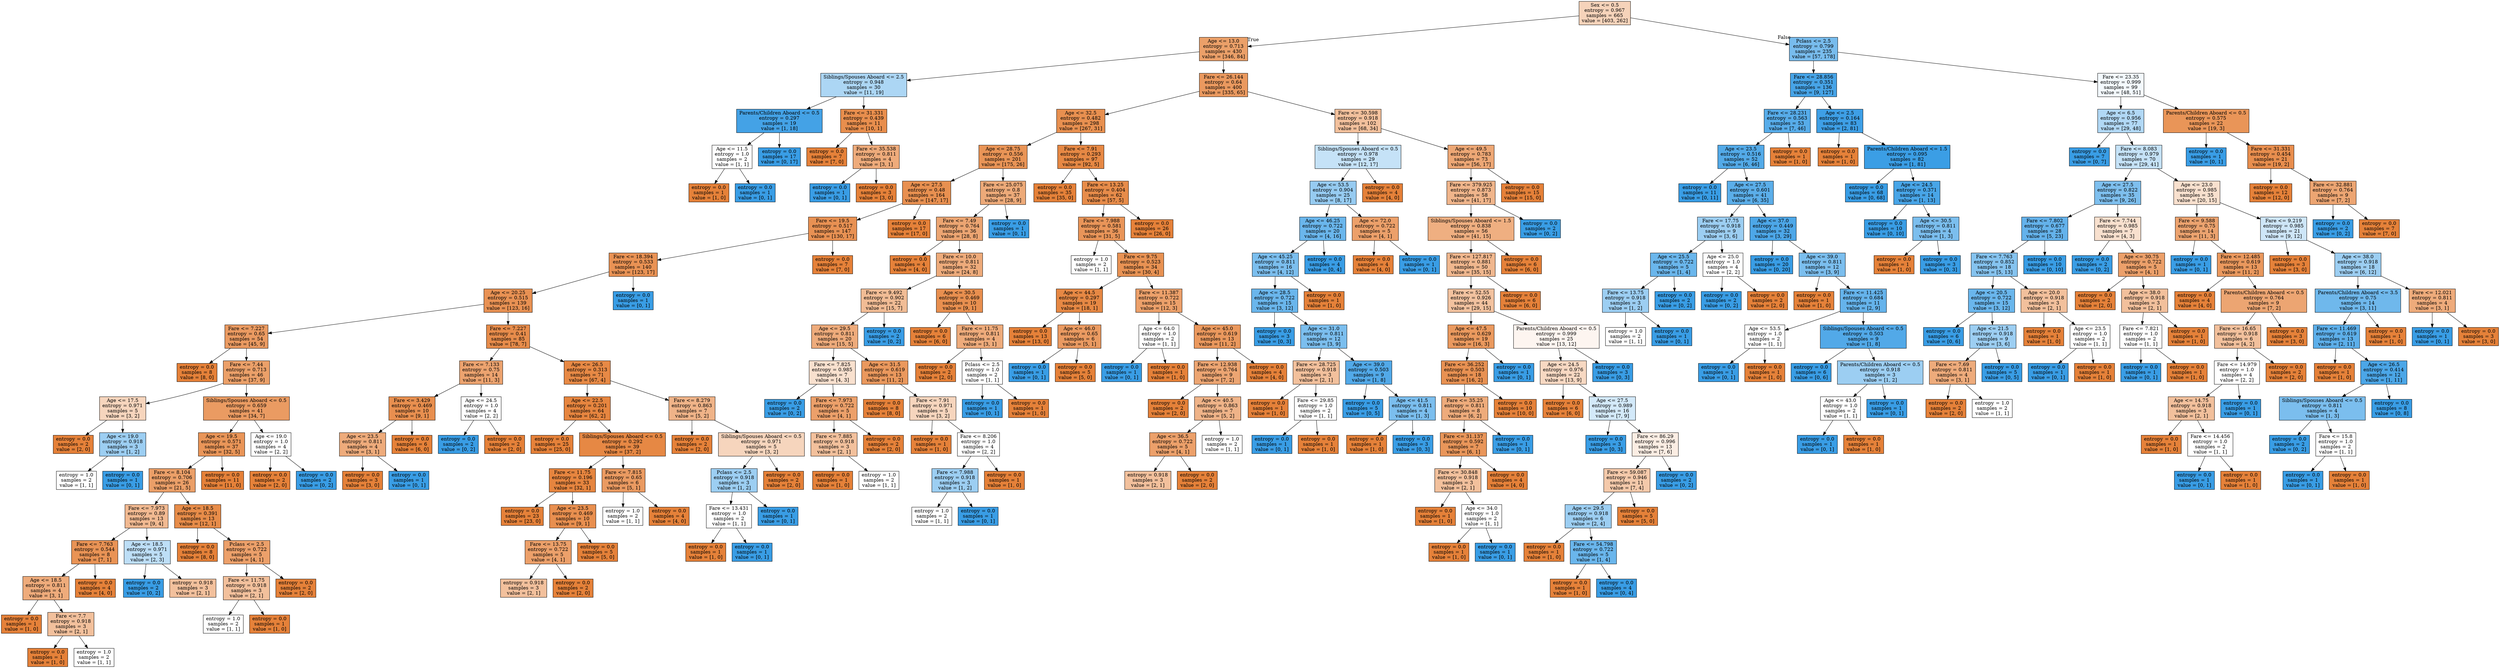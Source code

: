 digraph Tree {
node [shape=box, style="filled", color="black"] ;
0 [label="Sex <= 0.5\nentropy = 0.967\nsamples = 665\nvalue = [403, 262]", fillcolor="#f6d3ba"] ;
1 [label="Age <= 13.0\nentropy = 0.713\nsamples = 430\nvalue = [346, 84]", fillcolor="#eba069"] ;
0 -> 1 [labeldistance=2.5, labelangle=45, headlabel="True"] ;
2 [label="Siblings/Spouses Aboard <= 2.5\nentropy = 0.948\nsamples = 30\nvalue = [11, 19]", fillcolor="#acd6f4"] ;
1 -> 2 ;
3 [label="Parents/Children Aboard <= 0.5\nentropy = 0.297\nsamples = 19\nvalue = [1, 18]", fillcolor="#44a2e6"] ;
2 -> 3 ;
4 [label="Age <= 11.5\nentropy = 1.0\nsamples = 2\nvalue = [1, 1]", fillcolor="#ffffff"] ;
3 -> 4 ;
5 [label="entropy = 0.0\nsamples = 1\nvalue = [1, 0]", fillcolor="#e58139"] ;
4 -> 5 ;
6 [label="entropy = 0.0\nsamples = 1\nvalue = [0, 1]", fillcolor="#399de5"] ;
4 -> 6 ;
7 [label="entropy = 0.0\nsamples = 17\nvalue = [0, 17]", fillcolor="#399de5"] ;
3 -> 7 ;
8 [label="Fare <= 31.331\nentropy = 0.439\nsamples = 11\nvalue = [10, 1]", fillcolor="#e88e4d"] ;
2 -> 8 ;
9 [label="entropy = 0.0\nsamples = 7\nvalue = [7, 0]", fillcolor="#e58139"] ;
8 -> 9 ;
10 [label="Fare <= 35.538\nentropy = 0.811\nsamples = 4\nvalue = [3, 1]", fillcolor="#eeab7b"] ;
8 -> 10 ;
11 [label="entropy = 0.0\nsamples = 1\nvalue = [0, 1]", fillcolor="#399de5"] ;
10 -> 11 ;
12 [label="entropy = 0.0\nsamples = 3\nvalue = [3, 0]", fillcolor="#e58139"] ;
10 -> 12 ;
13 [label="Fare <= 26.144\nentropy = 0.64\nsamples = 400\nvalue = [335, 65]", fillcolor="#ea995f"] ;
1 -> 13 ;
14 [label="Age <= 32.5\nentropy = 0.482\nsamples = 298\nvalue = [267, 31]", fillcolor="#e89050"] ;
13 -> 14 ;
15 [label="Age <= 28.75\nentropy = 0.556\nsamples = 201\nvalue = [175, 26]", fillcolor="#e99456"] ;
14 -> 15 ;
16 [label="Age <= 27.5\nentropy = 0.48\nsamples = 164\nvalue = [147, 17]", fillcolor="#e89050"] ;
15 -> 16 ;
17 [label="Fare <= 19.5\nentropy = 0.517\nsamples = 147\nvalue = [130, 17]", fillcolor="#e89153"] ;
16 -> 17 ;
18 [label="Fare <= 18.394\nentropy = 0.533\nsamples = 140\nvalue = [123, 17]", fillcolor="#e99254"] ;
17 -> 18 ;
19 [label="Age <= 20.25\nentropy = 0.515\nsamples = 139\nvalue = [123, 16]", fillcolor="#e89153"] ;
18 -> 19 ;
20 [label="Fare <= 7.227\nentropy = 0.65\nsamples = 54\nvalue = [45, 9]", fillcolor="#ea9a61"] ;
19 -> 20 ;
21 [label="entropy = 0.0\nsamples = 8\nvalue = [8, 0]", fillcolor="#e58139"] ;
20 -> 21 ;
22 [label="Fare <= 7.44\nentropy = 0.713\nsamples = 46\nvalue = [37, 9]", fillcolor="#eba069"] ;
20 -> 22 ;
23 [label="Age <= 17.5\nentropy = 0.971\nsamples = 5\nvalue = [3, 2]", fillcolor="#f6d5bd"] ;
22 -> 23 ;
24 [label="entropy = 0.0\nsamples = 2\nvalue = [2, 0]", fillcolor="#e58139"] ;
23 -> 24 ;
25 [label="Age <= 19.0\nentropy = 0.918\nsamples = 3\nvalue = [1, 2]", fillcolor="#9ccef2"] ;
23 -> 25 ;
26 [label="entropy = 1.0\nsamples = 2\nvalue = [1, 1]", fillcolor="#ffffff"] ;
25 -> 26 ;
27 [label="entropy = 0.0\nsamples = 1\nvalue = [0, 1]", fillcolor="#399de5"] ;
25 -> 27 ;
28 [label="Siblings/Spouses Aboard <= 0.5\nentropy = 0.659\nsamples = 41\nvalue = [34, 7]", fillcolor="#ea9b62"] ;
22 -> 28 ;
29 [label="Age <= 19.5\nentropy = 0.571\nsamples = 37\nvalue = [32, 5]", fillcolor="#e99558"] ;
28 -> 29 ;
30 [label="Fare <= 8.104\nentropy = 0.706\nsamples = 26\nvalue = [21, 5]", fillcolor="#eb9f68"] ;
29 -> 30 ;
31 [label="Fare <= 7.973\nentropy = 0.89\nsamples = 13\nvalue = [9, 4]", fillcolor="#f1b991"] ;
30 -> 31 ;
32 [label="Fare <= 7.763\nentropy = 0.544\nsamples = 8\nvalue = [7, 1]", fillcolor="#e99355"] ;
31 -> 32 ;
33 [label="Age <= 18.5\nentropy = 0.811\nsamples = 4\nvalue = [3, 1]", fillcolor="#eeab7b"] ;
32 -> 33 ;
34 [label="entropy = 0.0\nsamples = 1\nvalue = [1, 0]", fillcolor="#e58139"] ;
33 -> 34 ;
35 [label="Fare <= 7.7\nentropy = 0.918\nsamples = 3\nvalue = [2, 1]", fillcolor="#f2c09c"] ;
33 -> 35 ;
36 [label="entropy = 0.0\nsamples = 1\nvalue = [1, 0]", fillcolor="#e58139"] ;
35 -> 36 ;
37 [label="entropy = 1.0\nsamples = 2\nvalue = [1, 1]", fillcolor="#ffffff"] ;
35 -> 37 ;
38 [label="entropy = 0.0\nsamples = 4\nvalue = [4, 0]", fillcolor="#e58139"] ;
32 -> 38 ;
39 [label="Age <= 18.5\nentropy = 0.971\nsamples = 5\nvalue = [2, 3]", fillcolor="#bddef6"] ;
31 -> 39 ;
40 [label="entropy = 0.0\nsamples = 2\nvalue = [0, 2]", fillcolor="#399de5"] ;
39 -> 40 ;
41 [label="entropy = 0.918\nsamples = 3\nvalue = [2, 1]", fillcolor="#f2c09c"] ;
39 -> 41 ;
42 [label="Age <= 18.5\nentropy = 0.391\nsamples = 13\nvalue = [12, 1]", fillcolor="#e78c49"] ;
30 -> 42 ;
43 [label="entropy = 0.0\nsamples = 8\nvalue = [8, 0]", fillcolor="#e58139"] ;
42 -> 43 ;
44 [label="Pclass <= 2.5\nentropy = 0.722\nsamples = 5\nvalue = [4, 1]", fillcolor="#eca06a"] ;
42 -> 44 ;
45 [label="Fare <= 11.75\nentropy = 0.918\nsamples = 3\nvalue = [2, 1]", fillcolor="#f2c09c"] ;
44 -> 45 ;
46 [label="entropy = 1.0\nsamples = 2\nvalue = [1, 1]", fillcolor="#ffffff"] ;
45 -> 46 ;
47 [label="entropy = 0.0\nsamples = 1\nvalue = [1, 0]", fillcolor="#e58139"] ;
45 -> 47 ;
48 [label="entropy = 0.0\nsamples = 2\nvalue = [2, 0]", fillcolor="#e58139"] ;
44 -> 48 ;
49 [label="entropy = 0.0\nsamples = 11\nvalue = [11, 0]", fillcolor="#e58139"] ;
29 -> 49 ;
50 [label="Age <= 19.0\nentropy = 1.0\nsamples = 4\nvalue = [2, 2]", fillcolor="#ffffff"] ;
28 -> 50 ;
51 [label="entropy = 0.0\nsamples = 2\nvalue = [2, 0]", fillcolor="#e58139"] ;
50 -> 51 ;
52 [label="entropy = 0.0\nsamples = 2\nvalue = [0, 2]", fillcolor="#399de5"] ;
50 -> 52 ;
53 [label="Fare <= 7.227\nentropy = 0.41\nsamples = 85\nvalue = [78, 7]", fillcolor="#e78c4b"] ;
19 -> 53 ;
54 [label="Fare <= 7.133\nentropy = 0.75\nsamples = 14\nvalue = [11, 3]", fillcolor="#eca36f"] ;
53 -> 54 ;
55 [label="Fare <= 3.429\nentropy = 0.469\nsamples = 10\nvalue = [9, 1]", fillcolor="#e88f4f"] ;
54 -> 55 ;
56 [label="Age <= 23.5\nentropy = 0.811\nsamples = 4\nvalue = [3, 1]", fillcolor="#eeab7b"] ;
55 -> 56 ;
57 [label="entropy = 0.0\nsamples = 3\nvalue = [3, 0]", fillcolor="#e58139"] ;
56 -> 57 ;
58 [label="entropy = 0.0\nsamples = 1\nvalue = [0, 1]", fillcolor="#399de5"] ;
56 -> 58 ;
59 [label="entropy = 0.0\nsamples = 6\nvalue = [6, 0]", fillcolor="#e58139"] ;
55 -> 59 ;
60 [label="Age <= 24.5\nentropy = 1.0\nsamples = 4\nvalue = [2, 2]", fillcolor="#ffffff"] ;
54 -> 60 ;
61 [label="entropy = 0.0\nsamples = 2\nvalue = [0, 2]", fillcolor="#399de5"] ;
60 -> 61 ;
62 [label="entropy = 0.0\nsamples = 2\nvalue = [2, 0]", fillcolor="#e58139"] ;
60 -> 62 ;
63 [label="Age <= 26.5\nentropy = 0.313\nsamples = 71\nvalue = [67, 4]", fillcolor="#e78945"] ;
53 -> 63 ;
64 [label="Age <= 22.5\nentropy = 0.201\nsamples = 64\nvalue = [62, 2]", fillcolor="#e6853f"] ;
63 -> 64 ;
65 [label="entropy = 0.0\nsamples = 25\nvalue = [25, 0]", fillcolor="#e58139"] ;
64 -> 65 ;
66 [label="Siblings/Spouses Aboard <= 0.5\nentropy = 0.292\nsamples = 39\nvalue = [37, 2]", fillcolor="#e68844"] ;
64 -> 66 ;
67 [label="Fare <= 11.75\nentropy = 0.196\nsamples = 33\nvalue = [32, 1]", fillcolor="#e6853f"] ;
66 -> 67 ;
68 [label="entropy = 0.0\nsamples = 23\nvalue = [23, 0]", fillcolor="#e58139"] ;
67 -> 68 ;
69 [label="Age <= 23.5\nentropy = 0.469\nsamples = 10\nvalue = [9, 1]", fillcolor="#e88f4f"] ;
67 -> 69 ;
70 [label="Fare <= 13.75\nentropy = 0.722\nsamples = 5\nvalue = [4, 1]", fillcolor="#eca06a"] ;
69 -> 70 ;
71 [label="entropy = 0.918\nsamples = 3\nvalue = [2, 1]", fillcolor="#f2c09c"] ;
70 -> 71 ;
72 [label="entropy = 0.0\nsamples = 2\nvalue = [2, 0]", fillcolor="#e58139"] ;
70 -> 72 ;
73 [label="entropy = 0.0\nsamples = 5\nvalue = [5, 0]", fillcolor="#e58139"] ;
69 -> 73 ;
74 [label="Fare <= 7.815\nentropy = 0.65\nsamples = 6\nvalue = [5, 1]", fillcolor="#ea9a61"] ;
66 -> 74 ;
75 [label="entropy = 1.0\nsamples = 2\nvalue = [1, 1]", fillcolor="#ffffff"] ;
74 -> 75 ;
76 [label="entropy = 0.0\nsamples = 4\nvalue = [4, 0]", fillcolor="#e58139"] ;
74 -> 76 ;
77 [label="Fare <= 8.279\nentropy = 0.863\nsamples = 7\nvalue = [5, 2]", fillcolor="#efb388"] ;
63 -> 77 ;
78 [label="entropy = 0.0\nsamples = 2\nvalue = [2, 0]", fillcolor="#e58139"] ;
77 -> 78 ;
79 [label="Siblings/Spouses Aboard <= 0.5\nentropy = 0.971\nsamples = 5\nvalue = [3, 2]", fillcolor="#f6d5bd"] ;
77 -> 79 ;
80 [label="Pclass <= 2.5\nentropy = 0.918\nsamples = 3\nvalue = [1, 2]", fillcolor="#9ccef2"] ;
79 -> 80 ;
81 [label="Fare <= 13.431\nentropy = 1.0\nsamples = 2\nvalue = [1, 1]", fillcolor="#ffffff"] ;
80 -> 81 ;
82 [label="entropy = 0.0\nsamples = 1\nvalue = [1, 0]", fillcolor="#e58139"] ;
81 -> 82 ;
83 [label="entropy = 0.0\nsamples = 1\nvalue = [0, 1]", fillcolor="#399de5"] ;
81 -> 83 ;
84 [label="entropy = 0.0\nsamples = 1\nvalue = [0, 1]", fillcolor="#399de5"] ;
80 -> 84 ;
85 [label="entropy = 0.0\nsamples = 2\nvalue = [2, 0]", fillcolor="#e58139"] ;
79 -> 85 ;
86 [label="entropy = 0.0\nsamples = 1\nvalue = [0, 1]", fillcolor="#399de5"] ;
18 -> 86 ;
87 [label="entropy = 0.0\nsamples = 7\nvalue = [7, 0]", fillcolor="#e58139"] ;
17 -> 87 ;
88 [label="entropy = 0.0\nsamples = 17\nvalue = [17, 0]", fillcolor="#e58139"] ;
16 -> 88 ;
89 [label="Fare <= 25.075\nentropy = 0.8\nsamples = 37\nvalue = [28, 9]", fillcolor="#edaa79"] ;
15 -> 89 ;
90 [label="Fare <= 7.49\nentropy = 0.764\nsamples = 36\nvalue = [28, 8]", fillcolor="#eca572"] ;
89 -> 90 ;
91 [label="entropy = 0.0\nsamples = 4\nvalue = [4, 0]", fillcolor="#e58139"] ;
90 -> 91 ;
92 [label="Fare <= 10.0\nentropy = 0.811\nsamples = 32\nvalue = [24, 8]", fillcolor="#eeab7b"] ;
90 -> 92 ;
93 [label="Fare <= 9.492\nentropy = 0.902\nsamples = 22\nvalue = [15, 7]", fillcolor="#f1bc95"] ;
92 -> 93 ;
94 [label="Age <= 29.5\nentropy = 0.811\nsamples = 20\nvalue = [15, 5]", fillcolor="#eeab7b"] ;
93 -> 94 ;
95 [label="Fare <= 7.825\nentropy = 0.985\nsamples = 7\nvalue = [4, 3]", fillcolor="#f8e0ce"] ;
94 -> 95 ;
96 [label="entropy = 0.0\nsamples = 2\nvalue = [0, 2]", fillcolor="#399de5"] ;
95 -> 96 ;
97 [label="Fare <= 7.973\nentropy = 0.722\nsamples = 5\nvalue = [4, 1]", fillcolor="#eca06a"] ;
95 -> 97 ;
98 [label="Fare <= 7.885\nentropy = 0.918\nsamples = 3\nvalue = [2, 1]", fillcolor="#f2c09c"] ;
97 -> 98 ;
99 [label="entropy = 0.0\nsamples = 1\nvalue = [1, 0]", fillcolor="#e58139"] ;
98 -> 99 ;
100 [label="entropy = 1.0\nsamples = 2\nvalue = [1, 1]", fillcolor="#ffffff"] ;
98 -> 100 ;
101 [label="entropy = 0.0\nsamples = 2\nvalue = [2, 0]", fillcolor="#e58139"] ;
97 -> 101 ;
102 [label="Age <= 31.5\nentropy = 0.619\nsamples = 13\nvalue = [11, 2]", fillcolor="#ea985d"] ;
94 -> 102 ;
103 [label="entropy = 0.0\nsamples = 8\nvalue = [8, 0]", fillcolor="#e58139"] ;
102 -> 103 ;
104 [label="Fare <= 7.91\nentropy = 0.971\nsamples = 5\nvalue = [3, 2]", fillcolor="#f6d5bd"] ;
102 -> 104 ;
105 [label="entropy = 0.0\nsamples = 1\nvalue = [1, 0]", fillcolor="#e58139"] ;
104 -> 105 ;
106 [label="Fare <= 8.206\nentropy = 1.0\nsamples = 4\nvalue = [2, 2]", fillcolor="#ffffff"] ;
104 -> 106 ;
107 [label="Fare <= 7.988\nentropy = 0.918\nsamples = 3\nvalue = [1, 2]", fillcolor="#9ccef2"] ;
106 -> 107 ;
108 [label="entropy = 1.0\nsamples = 2\nvalue = [1, 1]", fillcolor="#ffffff"] ;
107 -> 108 ;
109 [label="entropy = 0.0\nsamples = 1\nvalue = [0, 1]", fillcolor="#399de5"] ;
107 -> 109 ;
110 [label="entropy = 0.0\nsamples = 1\nvalue = [1, 0]", fillcolor="#e58139"] ;
106 -> 110 ;
111 [label="entropy = 0.0\nsamples = 2\nvalue = [0, 2]", fillcolor="#399de5"] ;
93 -> 111 ;
112 [label="Age <= 30.5\nentropy = 0.469\nsamples = 10\nvalue = [9, 1]", fillcolor="#e88f4f"] ;
92 -> 112 ;
113 [label="entropy = 0.0\nsamples = 6\nvalue = [6, 0]", fillcolor="#e58139"] ;
112 -> 113 ;
114 [label="Fare <= 11.75\nentropy = 0.811\nsamples = 4\nvalue = [3, 1]", fillcolor="#eeab7b"] ;
112 -> 114 ;
115 [label="entropy = 0.0\nsamples = 2\nvalue = [2, 0]", fillcolor="#e58139"] ;
114 -> 115 ;
116 [label="Pclass <= 2.5\nentropy = 1.0\nsamples = 2\nvalue = [1, 1]", fillcolor="#ffffff"] ;
114 -> 116 ;
117 [label="entropy = 0.0\nsamples = 1\nvalue = [0, 1]", fillcolor="#399de5"] ;
116 -> 117 ;
118 [label="entropy = 0.0\nsamples = 1\nvalue = [1, 0]", fillcolor="#e58139"] ;
116 -> 118 ;
119 [label="entropy = 0.0\nsamples = 1\nvalue = [0, 1]", fillcolor="#399de5"] ;
89 -> 119 ;
120 [label="Fare <= 7.91\nentropy = 0.293\nsamples = 97\nvalue = [92, 5]", fillcolor="#e68844"] ;
14 -> 120 ;
121 [label="entropy = 0.0\nsamples = 35\nvalue = [35, 0]", fillcolor="#e58139"] ;
120 -> 121 ;
122 [label="Fare <= 13.25\nentropy = 0.404\nsamples = 62\nvalue = [57, 5]", fillcolor="#e78c4a"] ;
120 -> 122 ;
123 [label="Fare <= 7.988\nentropy = 0.581\nsamples = 36\nvalue = [31, 5]", fillcolor="#e99559"] ;
122 -> 123 ;
124 [label="entropy = 1.0\nsamples = 2\nvalue = [1, 1]", fillcolor="#ffffff"] ;
123 -> 124 ;
125 [label="Fare <= 9.75\nentropy = 0.523\nsamples = 34\nvalue = [30, 4]", fillcolor="#e89253"] ;
123 -> 125 ;
126 [label="Age <= 44.5\nentropy = 0.297\nsamples = 19\nvalue = [18, 1]", fillcolor="#e68844"] ;
125 -> 126 ;
127 [label="entropy = 0.0\nsamples = 13\nvalue = [13, 0]", fillcolor="#e58139"] ;
126 -> 127 ;
128 [label="Age <= 46.0\nentropy = 0.65\nsamples = 6\nvalue = [5, 1]", fillcolor="#ea9a61"] ;
126 -> 128 ;
129 [label="entropy = 0.0\nsamples = 1\nvalue = [0, 1]", fillcolor="#399de5"] ;
128 -> 129 ;
130 [label="entropy = 0.0\nsamples = 5\nvalue = [5, 0]", fillcolor="#e58139"] ;
128 -> 130 ;
131 [label="Fare <= 11.387\nentropy = 0.722\nsamples = 15\nvalue = [12, 3]", fillcolor="#eca06a"] ;
125 -> 131 ;
132 [label="Age <= 64.0\nentropy = 1.0\nsamples = 2\nvalue = [1, 1]", fillcolor="#ffffff"] ;
131 -> 132 ;
133 [label="entropy = 0.0\nsamples = 1\nvalue = [0, 1]", fillcolor="#399de5"] ;
132 -> 133 ;
134 [label="entropy = 0.0\nsamples = 1\nvalue = [1, 0]", fillcolor="#e58139"] ;
132 -> 134 ;
135 [label="Age <= 45.0\nentropy = 0.619\nsamples = 13\nvalue = [11, 2]", fillcolor="#ea985d"] ;
131 -> 135 ;
136 [label="Fare <= 12.938\nentropy = 0.764\nsamples = 9\nvalue = [7, 2]", fillcolor="#eca572"] ;
135 -> 136 ;
137 [label="entropy = 0.0\nsamples = 2\nvalue = [2, 0]", fillcolor="#e58139"] ;
136 -> 137 ;
138 [label="Age <= 40.5\nentropy = 0.863\nsamples = 7\nvalue = [5, 2]", fillcolor="#efb388"] ;
136 -> 138 ;
139 [label="Age <= 36.5\nentropy = 0.722\nsamples = 5\nvalue = [4, 1]", fillcolor="#eca06a"] ;
138 -> 139 ;
140 [label="entropy = 0.918\nsamples = 3\nvalue = [2, 1]", fillcolor="#f2c09c"] ;
139 -> 140 ;
141 [label="entropy = 0.0\nsamples = 2\nvalue = [2, 0]", fillcolor="#e58139"] ;
139 -> 141 ;
142 [label="entropy = 1.0\nsamples = 2\nvalue = [1, 1]", fillcolor="#ffffff"] ;
138 -> 142 ;
143 [label="entropy = 0.0\nsamples = 4\nvalue = [4, 0]", fillcolor="#e58139"] ;
135 -> 143 ;
144 [label="entropy = 0.0\nsamples = 26\nvalue = [26, 0]", fillcolor="#e58139"] ;
122 -> 144 ;
145 [label="Fare <= 30.598\nentropy = 0.918\nsamples = 102\nvalue = [68, 34]", fillcolor="#f2c09c"] ;
13 -> 145 ;
146 [label="Siblings/Spouses Aboard <= 0.5\nentropy = 0.978\nsamples = 29\nvalue = [12, 17]", fillcolor="#c5e2f7"] ;
145 -> 146 ;
147 [label="Age <= 53.5\nentropy = 0.904\nsamples = 25\nvalue = [8, 17]", fillcolor="#96cbf1"] ;
146 -> 147 ;
148 [label="Age <= 46.25\nentropy = 0.722\nsamples = 20\nvalue = [4, 16]", fillcolor="#6ab6ec"] ;
147 -> 148 ;
149 [label="Age <= 45.25\nentropy = 0.811\nsamples = 16\nvalue = [4, 12]", fillcolor="#7bbeee"] ;
148 -> 149 ;
150 [label="Age <= 28.5\nentropy = 0.722\nsamples = 15\nvalue = [3, 12]", fillcolor="#6ab6ec"] ;
149 -> 150 ;
151 [label="entropy = 0.0\nsamples = 3\nvalue = [0, 3]", fillcolor="#399de5"] ;
150 -> 151 ;
152 [label="Age <= 31.0\nentropy = 0.811\nsamples = 12\nvalue = [3, 9]", fillcolor="#7bbeee"] ;
150 -> 152 ;
153 [label="Fare <= 28.725\nentropy = 0.918\nsamples = 3\nvalue = [2, 1]", fillcolor="#f2c09c"] ;
152 -> 153 ;
154 [label="entropy = 0.0\nsamples = 1\nvalue = [1, 0]", fillcolor="#e58139"] ;
153 -> 154 ;
155 [label="Fare <= 29.85\nentropy = 1.0\nsamples = 2\nvalue = [1, 1]", fillcolor="#ffffff"] ;
153 -> 155 ;
156 [label="entropy = 0.0\nsamples = 1\nvalue = [0, 1]", fillcolor="#399de5"] ;
155 -> 156 ;
157 [label="entropy = 0.0\nsamples = 1\nvalue = [1, 0]", fillcolor="#e58139"] ;
155 -> 157 ;
158 [label="Age <= 39.0\nentropy = 0.503\nsamples = 9\nvalue = [1, 8]", fillcolor="#52a9e8"] ;
152 -> 158 ;
159 [label="entropy = 0.0\nsamples = 5\nvalue = [0, 5]", fillcolor="#399de5"] ;
158 -> 159 ;
160 [label="Age <= 41.5\nentropy = 0.811\nsamples = 4\nvalue = [1, 3]", fillcolor="#7bbeee"] ;
158 -> 160 ;
161 [label="entropy = 0.0\nsamples = 1\nvalue = [1, 0]", fillcolor="#e58139"] ;
160 -> 161 ;
162 [label="entropy = 0.0\nsamples = 3\nvalue = [0, 3]", fillcolor="#399de5"] ;
160 -> 162 ;
163 [label="entropy = 0.0\nsamples = 1\nvalue = [1, 0]", fillcolor="#e58139"] ;
149 -> 163 ;
164 [label="entropy = 0.0\nsamples = 4\nvalue = [0, 4]", fillcolor="#399de5"] ;
148 -> 164 ;
165 [label="Age <= 72.0\nentropy = 0.722\nsamples = 5\nvalue = [4, 1]", fillcolor="#eca06a"] ;
147 -> 165 ;
166 [label="entropy = 0.0\nsamples = 4\nvalue = [4, 0]", fillcolor="#e58139"] ;
165 -> 166 ;
167 [label="entropy = 0.0\nsamples = 1\nvalue = [0, 1]", fillcolor="#399de5"] ;
165 -> 167 ;
168 [label="entropy = 0.0\nsamples = 4\nvalue = [4, 0]", fillcolor="#e58139"] ;
146 -> 168 ;
169 [label="Age <= 49.5\nentropy = 0.783\nsamples = 73\nvalue = [56, 17]", fillcolor="#eda775"] ;
145 -> 169 ;
170 [label="Fare <= 379.925\nentropy = 0.873\nsamples = 58\nvalue = [41, 17]", fillcolor="#f0b58b"] ;
169 -> 170 ;
171 [label="Siblings/Spouses Aboard <= 1.5\nentropy = 0.838\nsamples = 56\nvalue = [41, 15]", fillcolor="#efaf81"] ;
170 -> 171 ;
172 [label="Fare <= 127.817\nentropy = 0.881\nsamples = 50\nvalue = [35, 15]", fillcolor="#f0b78e"] ;
171 -> 172 ;
173 [label="Fare <= 52.55\nentropy = 0.926\nsamples = 44\nvalue = [29, 15]", fillcolor="#f2c29f"] ;
172 -> 173 ;
174 [label="Age <= 47.5\nentropy = 0.629\nsamples = 19\nvalue = [16, 3]", fillcolor="#ea995e"] ;
173 -> 174 ;
175 [label="Fare <= 36.252\nentropy = 0.503\nsamples = 18\nvalue = [16, 2]", fillcolor="#e89152"] ;
174 -> 175 ;
176 [label="Fare <= 35.25\nentropy = 0.811\nsamples = 8\nvalue = [6, 2]", fillcolor="#eeab7b"] ;
175 -> 176 ;
177 [label="Fare <= 31.137\nentropy = 0.592\nsamples = 7\nvalue = [6, 1]", fillcolor="#e9965a"] ;
176 -> 177 ;
178 [label="Fare <= 30.848\nentropy = 0.918\nsamples = 3\nvalue = [2, 1]", fillcolor="#f2c09c"] ;
177 -> 178 ;
179 [label="entropy = 0.0\nsamples = 1\nvalue = [1, 0]", fillcolor="#e58139"] ;
178 -> 179 ;
180 [label="Age <= 34.0\nentropy = 1.0\nsamples = 2\nvalue = [1, 1]", fillcolor="#ffffff"] ;
178 -> 180 ;
181 [label="entropy = 0.0\nsamples = 1\nvalue = [1, 0]", fillcolor="#e58139"] ;
180 -> 181 ;
182 [label="entropy = 0.0\nsamples = 1\nvalue = [0, 1]", fillcolor="#399de5"] ;
180 -> 182 ;
183 [label="entropy = 0.0\nsamples = 4\nvalue = [4, 0]", fillcolor="#e58139"] ;
177 -> 183 ;
184 [label="entropy = 0.0\nsamples = 1\nvalue = [0, 1]", fillcolor="#399de5"] ;
176 -> 184 ;
185 [label="entropy = 0.0\nsamples = 10\nvalue = [10, 0]", fillcolor="#e58139"] ;
175 -> 185 ;
186 [label="entropy = 0.0\nsamples = 1\nvalue = [0, 1]", fillcolor="#399de5"] ;
174 -> 186 ;
187 [label="Parents/Children Aboard <= 0.5\nentropy = 0.999\nsamples = 25\nvalue = [13, 12]", fillcolor="#fdf5f0"] ;
173 -> 187 ;
188 [label="Age <= 24.5\nentropy = 0.976\nsamples = 22\nvalue = [13, 9]", fillcolor="#f7d8c2"] ;
187 -> 188 ;
189 [label="entropy = 0.0\nsamples = 6\nvalue = [6, 0]", fillcolor="#e58139"] ;
188 -> 189 ;
190 [label="Age <= 27.5\nentropy = 0.989\nsamples = 16\nvalue = [7, 9]", fillcolor="#d3e9f9"] ;
188 -> 190 ;
191 [label="entropy = 0.0\nsamples = 3\nvalue = [0, 3]", fillcolor="#399de5"] ;
190 -> 191 ;
192 [label="Fare <= 86.29\nentropy = 0.996\nsamples = 13\nvalue = [7, 6]", fillcolor="#fbede3"] ;
190 -> 192 ;
193 [label="Fare <= 59.087\nentropy = 0.946\nsamples = 11\nvalue = [7, 4]", fillcolor="#f4c9aa"] ;
192 -> 193 ;
194 [label="Age <= 29.5\nentropy = 0.918\nsamples = 6\nvalue = [2, 4]", fillcolor="#9ccef2"] ;
193 -> 194 ;
195 [label="entropy = 0.0\nsamples = 1\nvalue = [1, 0]", fillcolor="#e58139"] ;
194 -> 195 ;
196 [label="Fare <= 54.798\nentropy = 0.722\nsamples = 5\nvalue = [1, 4]", fillcolor="#6ab6ec"] ;
194 -> 196 ;
197 [label="entropy = 0.0\nsamples = 1\nvalue = [1, 0]", fillcolor="#e58139"] ;
196 -> 197 ;
198 [label="entropy = 0.0\nsamples = 4\nvalue = [0, 4]", fillcolor="#399de5"] ;
196 -> 198 ;
199 [label="entropy = 0.0\nsamples = 5\nvalue = [5, 0]", fillcolor="#e58139"] ;
193 -> 199 ;
200 [label="entropy = 0.0\nsamples = 2\nvalue = [0, 2]", fillcolor="#399de5"] ;
192 -> 200 ;
201 [label="entropy = 0.0\nsamples = 3\nvalue = [0, 3]", fillcolor="#399de5"] ;
187 -> 201 ;
202 [label="entropy = 0.0\nsamples = 6\nvalue = [6, 0]", fillcolor="#e58139"] ;
172 -> 202 ;
203 [label="entropy = 0.0\nsamples = 6\nvalue = [6, 0]", fillcolor="#e58139"] ;
171 -> 203 ;
204 [label="entropy = 0.0\nsamples = 2\nvalue = [0, 2]", fillcolor="#399de5"] ;
170 -> 204 ;
205 [label="entropy = 0.0\nsamples = 15\nvalue = [15, 0]", fillcolor="#e58139"] ;
169 -> 205 ;
206 [label="Pclass <= 2.5\nentropy = 0.799\nsamples = 235\nvalue = [57, 178]", fillcolor="#78bced"] ;
0 -> 206 [labeldistance=2.5, labelangle=-45, headlabel="False"] ;
207 [label="Fare <= 28.856\nentropy = 0.351\nsamples = 136\nvalue = [9, 127]", fillcolor="#47a4e7"] ;
206 -> 207 ;
208 [label="Fare <= 28.231\nentropy = 0.563\nsamples = 53\nvalue = [7, 46]", fillcolor="#57ace9"] ;
207 -> 208 ;
209 [label="Age <= 23.5\nentropy = 0.516\nsamples = 52\nvalue = [6, 46]", fillcolor="#53aae8"] ;
208 -> 209 ;
210 [label="entropy = 0.0\nsamples = 11\nvalue = [0, 11]", fillcolor="#399de5"] ;
209 -> 210 ;
211 [label="Age <= 27.5\nentropy = 0.601\nsamples = 41\nvalue = [6, 35]", fillcolor="#5baee9"] ;
209 -> 211 ;
212 [label="Fare <= 17.75\nentropy = 0.918\nsamples = 9\nvalue = [3, 6]", fillcolor="#9ccef2"] ;
211 -> 212 ;
213 [label="Age <= 25.5\nentropy = 0.722\nsamples = 5\nvalue = [1, 4]", fillcolor="#6ab6ec"] ;
212 -> 213 ;
214 [label="Fare <= 13.75\nentropy = 0.918\nsamples = 3\nvalue = [1, 2]", fillcolor="#9ccef2"] ;
213 -> 214 ;
215 [label="entropy = 1.0\nsamples = 2\nvalue = [1, 1]", fillcolor="#ffffff"] ;
214 -> 215 ;
216 [label="entropy = 0.0\nsamples = 1\nvalue = [0, 1]", fillcolor="#399de5"] ;
214 -> 216 ;
217 [label="entropy = 0.0\nsamples = 2\nvalue = [0, 2]", fillcolor="#399de5"] ;
213 -> 217 ;
218 [label="Age <= 25.0\nentropy = 1.0\nsamples = 4\nvalue = [2, 2]", fillcolor="#ffffff"] ;
212 -> 218 ;
219 [label="entropy = 0.0\nsamples = 2\nvalue = [0, 2]", fillcolor="#399de5"] ;
218 -> 219 ;
220 [label="entropy = 0.0\nsamples = 2\nvalue = [2, 0]", fillcolor="#e58139"] ;
218 -> 220 ;
221 [label="Age <= 37.0\nentropy = 0.449\nsamples = 32\nvalue = [3, 29]", fillcolor="#4da7e8"] ;
211 -> 221 ;
222 [label="entropy = 0.0\nsamples = 20\nvalue = [0, 20]", fillcolor="#399de5"] ;
221 -> 222 ;
223 [label="Age <= 39.0\nentropy = 0.811\nsamples = 12\nvalue = [3, 9]", fillcolor="#7bbeee"] ;
221 -> 223 ;
224 [label="entropy = 0.0\nsamples = 1\nvalue = [1, 0]", fillcolor="#e58139"] ;
223 -> 224 ;
225 [label="Fare <= 11.425\nentropy = 0.684\nsamples = 11\nvalue = [2, 9]", fillcolor="#65b3eb"] ;
223 -> 225 ;
226 [label="Age <= 53.5\nentropy = 1.0\nsamples = 2\nvalue = [1, 1]", fillcolor="#ffffff"] ;
225 -> 226 ;
227 [label="entropy = 0.0\nsamples = 1\nvalue = [0, 1]", fillcolor="#399de5"] ;
226 -> 227 ;
228 [label="entropy = 0.0\nsamples = 1\nvalue = [1, 0]", fillcolor="#e58139"] ;
226 -> 228 ;
229 [label="Siblings/Spouses Aboard <= 0.5\nentropy = 0.503\nsamples = 9\nvalue = [1, 8]", fillcolor="#52a9e8"] ;
225 -> 229 ;
230 [label="entropy = 0.0\nsamples = 6\nvalue = [0, 6]", fillcolor="#399de5"] ;
229 -> 230 ;
231 [label="Parents/Children Aboard <= 0.5\nentropy = 0.918\nsamples = 3\nvalue = [1, 2]", fillcolor="#9ccef2"] ;
229 -> 231 ;
232 [label="Age <= 43.0\nentropy = 1.0\nsamples = 2\nvalue = [1, 1]", fillcolor="#ffffff"] ;
231 -> 232 ;
233 [label="entropy = 0.0\nsamples = 1\nvalue = [0, 1]", fillcolor="#399de5"] ;
232 -> 233 ;
234 [label="entropy = 0.0\nsamples = 1\nvalue = [1, 0]", fillcolor="#e58139"] ;
232 -> 234 ;
235 [label="entropy = 0.0\nsamples = 1\nvalue = [0, 1]", fillcolor="#399de5"] ;
231 -> 235 ;
236 [label="entropy = 0.0\nsamples = 1\nvalue = [1, 0]", fillcolor="#e58139"] ;
208 -> 236 ;
237 [label="Age <= 2.5\nentropy = 0.164\nsamples = 83\nvalue = [2, 81]", fillcolor="#3e9fe6"] ;
207 -> 237 ;
238 [label="entropy = 0.0\nsamples = 1\nvalue = [1, 0]", fillcolor="#e58139"] ;
237 -> 238 ;
239 [label="Parents/Children Aboard <= 1.5\nentropy = 0.095\nsamples = 82\nvalue = [1, 81]", fillcolor="#3b9ee5"] ;
237 -> 239 ;
240 [label="entropy = 0.0\nsamples = 68\nvalue = [0, 68]", fillcolor="#399de5"] ;
239 -> 240 ;
241 [label="Age <= 24.5\nentropy = 0.371\nsamples = 14\nvalue = [1, 13]", fillcolor="#48a5e7"] ;
239 -> 241 ;
242 [label="entropy = 0.0\nsamples = 10\nvalue = [0, 10]", fillcolor="#399de5"] ;
241 -> 242 ;
243 [label="Age <= 30.5\nentropy = 0.811\nsamples = 4\nvalue = [1, 3]", fillcolor="#7bbeee"] ;
241 -> 243 ;
244 [label="entropy = 0.0\nsamples = 1\nvalue = [1, 0]", fillcolor="#e58139"] ;
243 -> 244 ;
245 [label="entropy = 0.0\nsamples = 3\nvalue = [0, 3]", fillcolor="#399de5"] ;
243 -> 245 ;
246 [label="Fare <= 23.35\nentropy = 0.999\nsamples = 99\nvalue = [48, 51]", fillcolor="#f3f9fd"] ;
206 -> 246 ;
247 [label="Age <= 6.5\nentropy = 0.956\nsamples = 77\nvalue = [29, 48]", fillcolor="#b1d8f5"] ;
246 -> 247 ;
248 [label="entropy = 0.0\nsamples = 7\nvalue = [0, 7]", fillcolor="#399de5"] ;
247 -> 248 ;
249 [label="Fare <= 8.083\nentropy = 0.979\nsamples = 70\nvalue = [29, 41]", fillcolor="#c5e2f7"] ;
247 -> 249 ;
250 [label="Age <= 27.5\nentropy = 0.822\nsamples = 35\nvalue = [9, 26]", fillcolor="#7ebfee"] ;
249 -> 250 ;
251 [label="Fare <= 7.802\nentropy = 0.677\nsamples = 28\nvalue = [5, 23]", fillcolor="#64b2eb"] ;
250 -> 251 ;
252 [label="Fare <= 7.763\nentropy = 0.852\nsamples = 18\nvalue = [5, 13]", fillcolor="#85c3ef"] ;
251 -> 252 ;
253 [label="Age <= 20.5\nentropy = 0.722\nsamples = 15\nvalue = [3, 12]", fillcolor="#6ab6ec"] ;
252 -> 253 ;
254 [label="entropy = 0.0\nsamples = 6\nvalue = [0, 6]", fillcolor="#399de5"] ;
253 -> 254 ;
255 [label="Age <= 21.5\nentropy = 0.918\nsamples = 9\nvalue = [3, 6]", fillcolor="#9ccef2"] ;
253 -> 255 ;
256 [label="Fare <= 7.69\nentropy = 0.811\nsamples = 4\nvalue = [3, 1]", fillcolor="#eeab7b"] ;
255 -> 256 ;
257 [label="entropy = 0.0\nsamples = 2\nvalue = [2, 0]", fillcolor="#e58139"] ;
256 -> 257 ;
258 [label="entropy = 1.0\nsamples = 2\nvalue = [1, 1]", fillcolor="#ffffff"] ;
256 -> 258 ;
259 [label="entropy = 0.0\nsamples = 5\nvalue = [0, 5]", fillcolor="#399de5"] ;
255 -> 259 ;
260 [label="Age <= 20.0\nentropy = 0.918\nsamples = 3\nvalue = [2, 1]", fillcolor="#f2c09c"] ;
252 -> 260 ;
261 [label="entropy = 0.0\nsamples = 1\nvalue = [1, 0]", fillcolor="#e58139"] ;
260 -> 261 ;
262 [label="Age <= 23.5\nentropy = 1.0\nsamples = 2\nvalue = [1, 1]", fillcolor="#ffffff"] ;
260 -> 262 ;
263 [label="entropy = 0.0\nsamples = 1\nvalue = [0, 1]", fillcolor="#399de5"] ;
262 -> 263 ;
264 [label="entropy = 0.0\nsamples = 1\nvalue = [1, 0]", fillcolor="#e58139"] ;
262 -> 264 ;
265 [label="entropy = 0.0\nsamples = 10\nvalue = [0, 10]", fillcolor="#399de5"] ;
251 -> 265 ;
266 [label="Fare <= 7.744\nentropy = 0.985\nsamples = 7\nvalue = [4, 3]", fillcolor="#f8e0ce"] ;
250 -> 266 ;
267 [label="entropy = 0.0\nsamples = 2\nvalue = [0, 2]", fillcolor="#399de5"] ;
266 -> 267 ;
268 [label="Age <= 30.75\nentropy = 0.722\nsamples = 5\nvalue = [4, 1]", fillcolor="#eca06a"] ;
266 -> 268 ;
269 [label="entropy = 0.0\nsamples = 2\nvalue = [2, 0]", fillcolor="#e58139"] ;
268 -> 269 ;
270 [label="Age <= 38.0\nentropy = 0.918\nsamples = 3\nvalue = [2, 1]", fillcolor="#f2c09c"] ;
268 -> 270 ;
271 [label="Fare <= 7.821\nentropy = 1.0\nsamples = 2\nvalue = [1, 1]", fillcolor="#ffffff"] ;
270 -> 271 ;
272 [label="entropy = 0.0\nsamples = 1\nvalue = [0, 1]", fillcolor="#399de5"] ;
271 -> 272 ;
273 [label="entropy = 0.0\nsamples = 1\nvalue = [1, 0]", fillcolor="#e58139"] ;
271 -> 273 ;
274 [label="entropy = 0.0\nsamples = 1\nvalue = [1, 0]", fillcolor="#e58139"] ;
270 -> 274 ;
275 [label="Age <= 23.0\nentropy = 0.985\nsamples = 35\nvalue = [20, 15]", fillcolor="#f8e0ce"] ;
249 -> 275 ;
276 [label="Fare <= 9.588\nentropy = 0.75\nsamples = 14\nvalue = [11, 3]", fillcolor="#eca36f"] ;
275 -> 276 ;
277 [label="entropy = 0.0\nsamples = 1\nvalue = [0, 1]", fillcolor="#399de5"] ;
276 -> 277 ;
278 [label="Fare <= 12.485\nentropy = 0.619\nsamples = 13\nvalue = [11, 2]", fillcolor="#ea985d"] ;
276 -> 278 ;
279 [label="entropy = 0.0\nsamples = 4\nvalue = [4, 0]", fillcolor="#e58139"] ;
278 -> 279 ;
280 [label="Parents/Children Aboard <= 0.5\nentropy = 0.764\nsamples = 9\nvalue = [7, 2]", fillcolor="#eca572"] ;
278 -> 280 ;
281 [label="Fare <= 16.65\nentropy = 0.918\nsamples = 6\nvalue = [4, 2]", fillcolor="#f2c09c"] ;
280 -> 281 ;
282 [label="Fare <= 14.979\nentropy = 1.0\nsamples = 4\nvalue = [2, 2]", fillcolor="#ffffff"] ;
281 -> 282 ;
283 [label="Age <= 14.75\nentropy = 0.918\nsamples = 3\nvalue = [2, 1]", fillcolor="#f2c09c"] ;
282 -> 283 ;
284 [label="entropy = 0.0\nsamples = 1\nvalue = [1, 0]", fillcolor="#e58139"] ;
283 -> 284 ;
285 [label="Fare <= 14.456\nentropy = 1.0\nsamples = 2\nvalue = [1, 1]", fillcolor="#ffffff"] ;
283 -> 285 ;
286 [label="entropy = 0.0\nsamples = 1\nvalue = [0, 1]", fillcolor="#399de5"] ;
285 -> 286 ;
287 [label="entropy = 0.0\nsamples = 1\nvalue = [1, 0]", fillcolor="#e58139"] ;
285 -> 287 ;
288 [label="entropy = 0.0\nsamples = 1\nvalue = [0, 1]", fillcolor="#399de5"] ;
282 -> 288 ;
289 [label="entropy = 0.0\nsamples = 2\nvalue = [2, 0]", fillcolor="#e58139"] ;
281 -> 289 ;
290 [label="entropy = 0.0\nsamples = 3\nvalue = [3, 0]", fillcolor="#e58139"] ;
280 -> 290 ;
291 [label="Fare <= 9.219\nentropy = 0.985\nsamples = 21\nvalue = [9, 12]", fillcolor="#cee6f8"] ;
275 -> 291 ;
292 [label="entropy = 0.0\nsamples = 3\nvalue = [3, 0]", fillcolor="#e58139"] ;
291 -> 292 ;
293 [label="Age <= 38.0\nentropy = 0.918\nsamples = 18\nvalue = [6, 12]", fillcolor="#9ccef2"] ;
291 -> 293 ;
294 [label="Parents/Children Aboard <= 3.5\nentropy = 0.75\nsamples = 14\nvalue = [3, 11]", fillcolor="#6fb8ec"] ;
293 -> 294 ;
295 [label="Fare <= 11.469\nentropy = 0.619\nsamples = 13\nvalue = [2, 11]", fillcolor="#5dafea"] ;
294 -> 295 ;
296 [label="entropy = 0.0\nsamples = 1\nvalue = [1, 0]", fillcolor="#e58139"] ;
295 -> 296 ;
297 [label="Age <= 26.5\nentropy = 0.414\nsamples = 12\nvalue = [1, 11]", fillcolor="#4ba6e7"] ;
295 -> 297 ;
298 [label="Siblings/Spouses Aboard <= 0.5\nentropy = 0.811\nsamples = 4\nvalue = [1, 3]", fillcolor="#7bbeee"] ;
297 -> 298 ;
299 [label="entropy = 0.0\nsamples = 2\nvalue = [0, 2]", fillcolor="#399de5"] ;
298 -> 299 ;
300 [label="Fare <= 15.8\nentropy = 1.0\nsamples = 2\nvalue = [1, 1]", fillcolor="#ffffff"] ;
298 -> 300 ;
301 [label="entropy = 0.0\nsamples = 1\nvalue = [0, 1]", fillcolor="#399de5"] ;
300 -> 301 ;
302 [label="entropy = 0.0\nsamples = 1\nvalue = [1, 0]", fillcolor="#e58139"] ;
300 -> 302 ;
303 [label="entropy = 0.0\nsamples = 8\nvalue = [0, 8]", fillcolor="#399de5"] ;
297 -> 303 ;
304 [label="entropy = 0.0\nsamples = 1\nvalue = [1, 0]", fillcolor="#e58139"] ;
294 -> 304 ;
305 [label="Fare <= 12.021\nentropy = 0.811\nsamples = 4\nvalue = [3, 1]", fillcolor="#eeab7b"] ;
293 -> 305 ;
306 [label="entropy = 0.0\nsamples = 1\nvalue = [0, 1]", fillcolor="#399de5"] ;
305 -> 306 ;
307 [label="entropy = 0.0\nsamples = 3\nvalue = [3, 0]", fillcolor="#e58139"] ;
305 -> 307 ;
308 [label="Parents/Children Aboard <= 0.5\nentropy = 0.575\nsamples = 22\nvalue = [19, 3]", fillcolor="#e99558"] ;
246 -> 308 ;
309 [label="entropy = 0.0\nsamples = 1\nvalue = [0, 1]", fillcolor="#399de5"] ;
308 -> 309 ;
310 [label="Fare <= 31.331\nentropy = 0.454\nsamples = 21\nvalue = [19, 2]", fillcolor="#e88e4e"] ;
308 -> 310 ;
311 [label="entropy = 0.0\nsamples = 12\nvalue = [12, 0]", fillcolor="#e58139"] ;
310 -> 311 ;
312 [label="Fare <= 32.881\nentropy = 0.764\nsamples = 9\nvalue = [7, 2]", fillcolor="#eca572"] ;
310 -> 312 ;
313 [label="entropy = 0.0\nsamples = 2\nvalue = [0, 2]", fillcolor="#399de5"] ;
312 -> 313 ;
314 [label="entropy = 0.0\nsamples = 7\nvalue = [7, 0]", fillcolor="#e58139"] ;
312 -> 314 ;
}